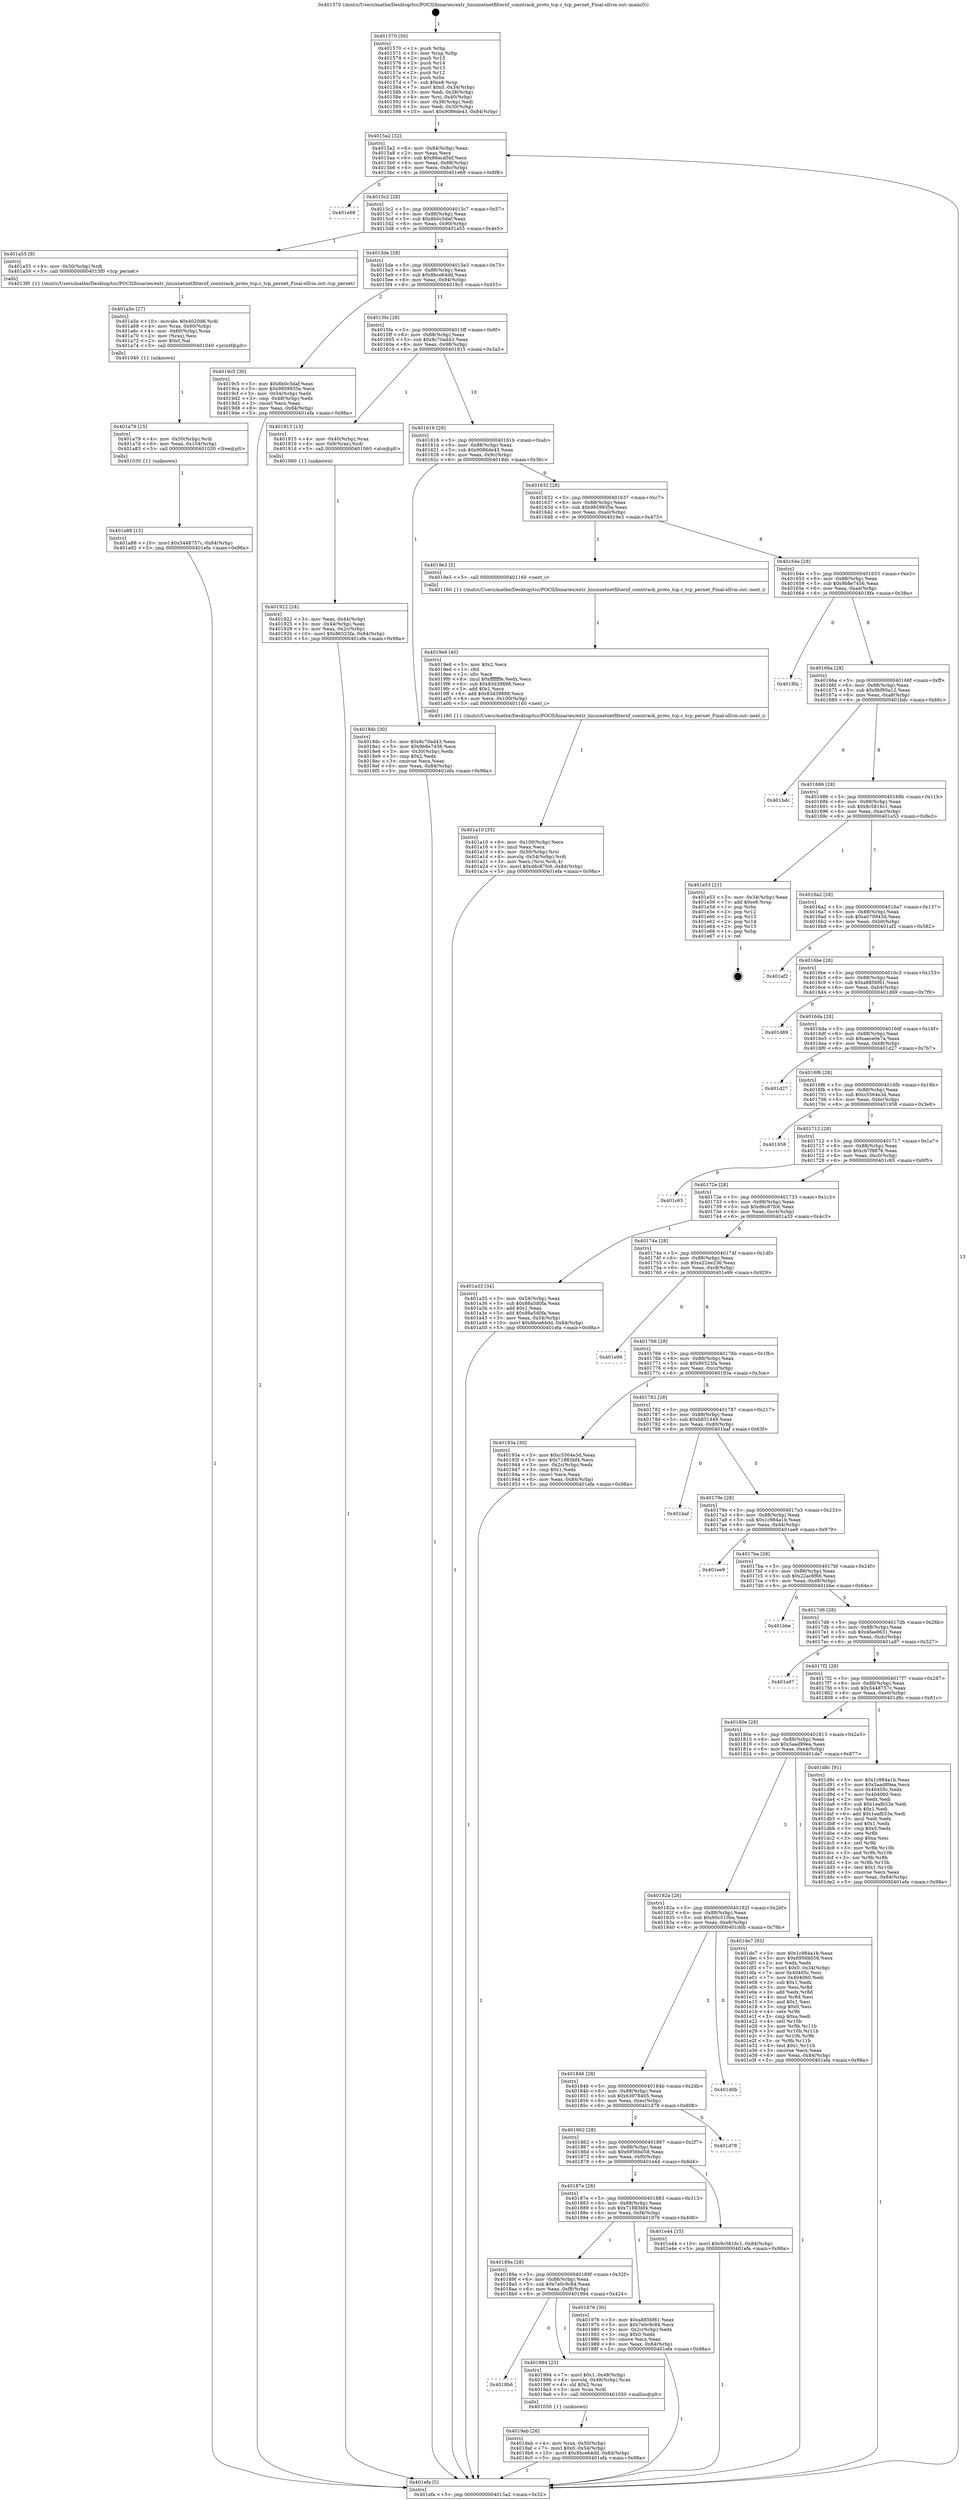 digraph "0x401570" {
  label = "0x401570 (/mnt/c/Users/mathe/Desktop/tcc/POCII/binaries/extr_linuxnetnetfilternf_conntrack_proto_tcp.c_tcp_pernet_Final-ollvm.out::main(0))"
  labelloc = "t"
  node[shape=record]

  Entry [label="",width=0.3,height=0.3,shape=circle,fillcolor=black,style=filled]
  "0x4015a2" [label="{
     0x4015a2 [32]\l
     | [instrs]\l
     &nbsp;&nbsp;0x4015a2 \<+6\>: mov -0x84(%rbp),%eax\l
     &nbsp;&nbsp;0x4015a8 \<+2\>: mov %eax,%ecx\l
     &nbsp;&nbsp;0x4015aa \<+6\>: sub $0x86ecd5bf,%ecx\l
     &nbsp;&nbsp;0x4015b0 \<+6\>: mov %eax,-0x88(%rbp)\l
     &nbsp;&nbsp;0x4015b6 \<+6\>: mov %ecx,-0x8c(%rbp)\l
     &nbsp;&nbsp;0x4015bc \<+6\>: je 0000000000401e68 \<main+0x8f8\>\l
  }"]
  "0x401e68" [label="{
     0x401e68\l
  }", style=dashed]
  "0x4015c2" [label="{
     0x4015c2 [28]\l
     | [instrs]\l
     &nbsp;&nbsp;0x4015c2 \<+5\>: jmp 00000000004015c7 \<main+0x57\>\l
     &nbsp;&nbsp;0x4015c7 \<+6\>: mov -0x88(%rbp),%eax\l
     &nbsp;&nbsp;0x4015cd \<+5\>: sub $0x8b0c5daf,%eax\l
     &nbsp;&nbsp;0x4015d2 \<+6\>: mov %eax,-0x90(%rbp)\l
     &nbsp;&nbsp;0x4015d8 \<+6\>: je 0000000000401a55 \<main+0x4e5\>\l
  }"]
  Exit [label="",width=0.3,height=0.3,shape=circle,fillcolor=black,style=filled,peripheries=2]
  "0x401a55" [label="{
     0x401a55 [9]\l
     | [instrs]\l
     &nbsp;&nbsp;0x401a55 \<+4\>: mov -0x50(%rbp),%rdi\l
     &nbsp;&nbsp;0x401a59 \<+5\>: call 00000000004013f0 \<tcp_pernet\>\l
     | [calls]\l
     &nbsp;&nbsp;0x4013f0 \{1\} (/mnt/c/Users/mathe/Desktop/tcc/POCII/binaries/extr_linuxnetnetfilternf_conntrack_proto_tcp.c_tcp_pernet_Final-ollvm.out::tcp_pernet)\l
  }"]
  "0x4015de" [label="{
     0x4015de [28]\l
     | [instrs]\l
     &nbsp;&nbsp;0x4015de \<+5\>: jmp 00000000004015e3 \<main+0x73\>\l
     &nbsp;&nbsp;0x4015e3 \<+6\>: mov -0x88(%rbp),%eax\l
     &nbsp;&nbsp;0x4015e9 \<+5\>: sub $0x8bce64dd,%eax\l
     &nbsp;&nbsp;0x4015ee \<+6\>: mov %eax,-0x94(%rbp)\l
     &nbsp;&nbsp;0x4015f4 \<+6\>: je 00000000004019c5 \<main+0x455\>\l
  }"]
  "0x401a88" [label="{
     0x401a88 [15]\l
     | [instrs]\l
     &nbsp;&nbsp;0x401a88 \<+10\>: movl $0x5448757c,-0x84(%rbp)\l
     &nbsp;&nbsp;0x401a92 \<+5\>: jmp 0000000000401efa \<main+0x98a\>\l
  }"]
  "0x4019c5" [label="{
     0x4019c5 [30]\l
     | [instrs]\l
     &nbsp;&nbsp;0x4019c5 \<+5\>: mov $0x8b0c5daf,%eax\l
     &nbsp;&nbsp;0x4019ca \<+5\>: mov $0x9859935e,%ecx\l
     &nbsp;&nbsp;0x4019cf \<+3\>: mov -0x54(%rbp),%edx\l
     &nbsp;&nbsp;0x4019d2 \<+3\>: cmp -0x48(%rbp),%edx\l
     &nbsp;&nbsp;0x4019d5 \<+3\>: cmovl %ecx,%eax\l
     &nbsp;&nbsp;0x4019d8 \<+6\>: mov %eax,-0x84(%rbp)\l
     &nbsp;&nbsp;0x4019de \<+5\>: jmp 0000000000401efa \<main+0x98a\>\l
  }"]
  "0x4015fa" [label="{
     0x4015fa [28]\l
     | [instrs]\l
     &nbsp;&nbsp;0x4015fa \<+5\>: jmp 00000000004015ff \<main+0x8f\>\l
     &nbsp;&nbsp;0x4015ff \<+6\>: mov -0x88(%rbp),%eax\l
     &nbsp;&nbsp;0x401605 \<+5\>: sub $0x8c70ad43,%eax\l
     &nbsp;&nbsp;0x40160a \<+6\>: mov %eax,-0x98(%rbp)\l
     &nbsp;&nbsp;0x401610 \<+6\>: je 0000000000401915 \<main+0x3a5\>\l
  }"]
  "0x401a79" [label="{
     0x401a79 [15]\l
     | [instrs]\l
     &nbsp;&nbsp;0x401a79 \<+4\>: mov -0x50(%rbp),%rdi\l
     &nbsp;&nbsp;0x401a7d \<+6\>: mov %eax,-0x104(%rbp)\l
     &nbsp;&nbsp;0x401a83 \<+5\>: call 0000000000401030 \<free@plt\>\l
     | [calls]\l
     &nbsp;&nbsp;0x401030 \{1\} (unknown)\l
  }"]
  "0x401915" [label="{
     0x401915 [13]\l
     | [instrs]\l
     &nbsp;&nbsp;0x401915 \<+4\>: mov -0x40(%rbp),%rax\l
     &nbsp;&nbsp;0x401919 \<+4\>: mov 0x8(%rax),%rdi\l
     &nbsp;&nbsp;0x40191d \<+5\>: call 0000000000401060 \<atoi@plt\>\l
     | [calls]\l
     &nbsp;&nbsp;0x401060 \{1\} (unknown)\l
  }"]
  "0x401616" [label="{
     0x401616 [28]\l
     | [instrs]\l
     &nbsp;&nbsp;0x401616 \<+5\>: jmp 000000000040161b \<main+0xab\>\l
     &nbsp;&nbsp;0x40161b \<+6\>: mov -0x88(%rbp),%eax\l
     &nbsp;&nbsp;0x401621 \<+5\>: sub $0x9086de43,%eax\l
     &nbsp;&nbsp;0x401626 \<+6\>: mov %eax,-0x9c(%rbp)\l
     &nbsp;&nbsp;0x40162c \<+6\>: je 00000000004018dc \<main+0x36c\>\l
  }"]
  "0x401a5e" [label="{
     0x401a5e [27]\l
     | [instrs]\l
     &nbsp;&nbsp;0x401a5e \<+10\>: movabs $0x4020d6,%rdi\l
     &nbsp;&nbsp;0x401a68 \<+4\>: mov %rax,-0x60(%rbp)\l
     &nbsp;&nbsp;0x401a6c \<+4\>: mov -0x60(%rbp),%rax\l
     &nbsp;&nbsp;0x401a70 \<+2\>: mov (%rax),%esi\l
     &nbsp;&nbsp;0x401a72 \<+2\>: mov $0x0,%al\l
     &nbsp;&nbsp;0x401a74 \<+5\>: call 0000000000401040 \<printf@plt\>\l
     | [calls]\l
     &nbsp;&nbsp;0x401040 \{1\} (unknown)\l
  }"]
  "0x4018dc" [label="{
     0x4018dc [30]\l
     | [instrs]\l
     &nbsp;&nbsp;0x4018dc \<+5\>: mov $0x8c70ad43,%eax\l
     &nbsp;&nbsp;0x4018e1 \<+5\>: mov $0x9b8e7456,%ecx\l
     &nbsp;&nbsp;0x4018e6 \<+3\>: mov -0x30(%rbp),%edx\l
     &nbsp;&nbsp;0x4018e9 \<+3\>: cmp $0x2,%edx\l
     &nbsp;&nbsp;0x4018ec \<+3\>: cmovne %ecx,%eax\l
     &nbsp;&nbsp;0x4018ef \<+6\>: mov %eax,-0x84(%rbp)\l
     &nbsp;&nbsp;0x4018f5 \<+5\>: jmp 0000000000401efa \<main+0x98a\>\l
  }"]
  "0x401632" [label="{
     0x401632 [28]\l
     | [instrs]\l
     &nbsp;&nbsp;0x401632 \<+5\>: jmp 0000000000401637 \<main+0xc7\>\l
     &nbsp;&nbsp;0x401637 \<+6\>: mov -0x88(%rbp),%eax\l
     &nbsp;&nbsp;0x40163d \<+5\>: sub $0x9859935e,%eax\l
     &nbsp;&nbsp;0x401642 \<+6\>: mov %eax,-0xa0(%rbp)\l
     &nbsp;&nbsp;0x401648 \<+6\>: je 00000000004019e3 \<main+0x473\>\l
  }"]
  "0x401efa" [label="{
     0x401efa [5]\l
     | [instrs]\l
     &nbsp;&nbsp;0x401efa \<+5\>: jmp 00000000004015a2 \<main+0x32\>\l
  }"]
  "0x401570" [label="{
     0x401570 [50]\l
     | [instrs]\l
     &nbsp;&nbsp;0x401570 \<+1\>: push %rbp\l
     &nbsp;&nbsp;0x401571 \<+3\>: mov %rsp,%rbp\l
     &nbsp;&nbsp;0x401574 \<+2\>: push %r15\l
     &nbsp;&nbsp;0x401576 \<+2\>: push %r14\l
     &nbsp;&nbsp;0x401578 \<+2\>: push %r13\l
     &nbsp;&nbsp;0x40157a \<+2\>: push %r12\l
     &nbsp;&nbsp;0x40157c \<+1\>: push %rbx\l
     &nbsp;&nbsp;0x40157d \<+7\>: sub $0xe8,%rsp\l
     &nbsp;&nbsp;0x401584 \<+7\>: movl $0x0,-0x34(%rbp)\l
     &nbsp;&nbsp;0x40158b \<+3\>: mov %edi,-0x38(%rbp)\l
     &nbsp;&nbsp;0x40158e \<+4\>: mov %rsi,-0x40(%rbp)\l
     &nbsp;&nbsp;0x401592 \<+3\>: mov -0x38(%rbp),%edi\l
     &nbsp;&nbsp;0x401595 \<+3\>: mov %edi,-0x30(%rbp)\l
     &nbsp;&nbsp;0x401598 \<+10\>: movl $0x9086de43,-0x84(%rbp)\l
  }"]
  "0x401922" [label="{
     0x401922 [24]\l
     | [instrs]\l
     &nbsp;&nbsp;0x401922 \<+3\>: mov %eax,-0x44(%rbp)\l
     &nbsp;&nbsp;0x401925 \<+3\>: mov -0x44(%rbp),%eax\l
     &nbsp;&nbsp;0x401928 \<+3\>: mov %eax,-0x2c(%rbp)\l
     &nbsp;&nbsp;0x40192b \<+10\>: movl $0x86523fa,-0x84(%rbp)\l
     &nbsp;&nbsp;0x401935 \<+5\>: jmp 0000000000401efa \<main+0x98a\>\l
  }"]
  "0x401a10" [label="{
     0x401a10 [35]\l
     | [instrs]\l
     &nbsp;&nbsp;0x401a10 \<+6\>: mov -0x100(%rbp),%ecx\l
     &nbsp;&nbsp;0x401a16 \<+3\>: imul %eax,%ecx\l
     &nbsp;&nbsp;0x401a19 \<+4\>: mov -0x50(%rbp),%rsi\l
     &nbsp;&nbsp;0x401a1d \<+4\>: movslq -0x54(%rbp),%rdi\l
     &nbsp;&nbsp;0x401a21 \<+3\>: mov %ecx,(%rsi,%rdi,4)\l
     &nbsp;&nbsp;0x401a24 \<+10\>: movl $0xd6c87fc6,-0x84(%rbp)\l
     &nbsp;&nbsp;0x401a2e \<+5\>: jmp 0000000000401efa \<main+0x98a\>\l
  }"]
  "0x4019e3" [label="{
     0x4019e3 [5]\l
     | [instrs]\l
     &nbsp;&nbsp;0x4019e3 \<+5\>: call 0000000000401160 \<next_i\>\l
     | [calls]\l
     &nbsp;&nbsp;0x401160 \{1\} (/mnt/c/Users/mathe/Desktop/tcc/POCII/binaries/extr_linuxnetnetfilternf_conntrack_proto_tcp.c_tcp_pernet_Final-ollvm.out::next_i)\l
  }"]
  "0x40164e" [label="{
     0x40164e [28]\l
     | [instrs]\l
     &nbsp;&nbsp;0x40164e \<+5\>: jmp 0000000000401653 \<main+0xe3\>\l
     &nbsp;&nbsp;0x401653 \<+6\>: mov -0x88(%rbp),%eax\l
     &nbsp;&nbsp;0x401659 \<+5\>: sub $0x9b8e7456,%eax\l
     &nbsp;&nbsp;0x40165e \<+6\>: mov %eax,-0xa4(%rbp)\l
     &nbsp;&nbsp;0x401664 \<+6\>: je 00000000004018fa \<main+0x38a\>\l
  }"]
  "0x4019e8" [label="{
     0x4019e8 [40]\l
     | [instrs]\l
     &nbsp;&nbsp;0x4019e8 \<+5\>: mov $0x2,%ecx\l
     &nbsp;&nbsp;0x4019ed \<+1\>: cltd\l
     &nbsp;&nbsp;0x4019ee \<+2\>: idiv %ecx\l
     &nbsp;&nbsp;0x4019f0 \<+6\>: imul $0xfffffffe,%edx,%ecx\l
     &nbsp;&nbsp;0x4019f6 \<+6\>: sub $0x83d39888,%ecx\l
     &nbsp;&nbsp;0x4019fc \<+3\>: add $0x1,%ecx\l
     &nbsp;&nbsp;0x4019ff \<+6\>: add $0x83d39888,%ecx\l
     &nbsp;&nbsp;0x401a05 \<+6\>: mov %ecx,-0x100(%rbp)\l
     &nbsp;&nbsp;0x401a0b \<+5\>: call 0000000000401160 \<next_i\>\l
     | [calls]\l
     &nbsp;&nbsp;0x401160 \{1\} (/mnt/c/Users/mathe/Desktop/tcc/POCII/binaries/extr_linuxnetnetfilternf_conntrack_proto_tcp.c_tcp_pernet_Final-ollvm.out::next_i)\l
  }"]
  "0x4018fa" [label="{
     0x4018fa\l
  }", style=dashed]
  "0x40166a" [label="{
     0x40166a [28]\l
     | [instrs]\l
     &nbsp;&nbsp;0x40166a \<+5\>: jmp 000000000040166f \<main+0xff\>\l
     &nbsp;&nbsp;0x40166f \<+6\>: mov -0x88(%rbp),%eax\l
     &nbsp;&nbsp;0x401675 \<+5\>: sub $0x9bf90a12,%eax\l
     &nbsp;&nbsp;0x40167a \<+6\>: mov %eax,-0xa8(%rbp)\l
     &nbsp;&nbsp;0x401680 \<+6\>: je 0000000000401bdc \<main+0x66c\>\l
  }"]
  "0x4019ab" [label="{
     0x4019ab [26]\l
     | [instrs]\l
     &nbsp;&nbsp;0x4019ab \<+4\>: mov %rax,-0x50(%rbp)\l
     &nbsp;&nbsp;0x4019af \<+7\>: movl $0x0,-0x54(%rbp)\l
     &nbsp;&nbsp;0x4019b6 \<+10\>: movl $0x8bce64dd,-0x84(%rbp)\l
     &nbsp;&nbsp;0x4019c0 \<+5\>: jmp 0000000000401efa \<main+0x98a\>\l
  }"]
  "0x401bdc" [label="{
     0x401bdc\l
  }", style=dashed]
  "0x401686" [label="{
     0x401686 [28]\l
     | [instrs]\l
     &nbsp;&nbsp;0x401686 \<+5\>: jmp 000000000040168b \<main+0x11b\>\l
     &nbsp;&nbsp;0x40168b \<+6\>: mov -0x88(%rbp),%eax\l
     &nbsp;&nbsp;0x401691 \<+5\>: sub $0x9c5816c1,%eax\l
     &nbsp;&nbsp;0x401696 \<+6\>: mov %eax,-0xac(%rbp)\l
     &nbsp;&nbsp;0x40169c \<+6\>: je 0000000000401e53 \<main+0x8e3\>\l
  }"]
  "0x4018b6" [label="{
     0x4018b6\l
  }", style=dashed]
  "0x401e53" [label="{
     0x401e53 [21]\l
     | [instrs]\l
     &nbsp;&nbsp;0x401e53 \<+3\>: mov -0x34(%rbp),%eax\l
     &nbsp;&nbsp;0x401e56 \<+7\>: add $0xe8,%rsp\l
     &nbsp;&nbsp;0x401e5d \<+1\>: pop %rbx\l
     &nbsp;&nbsp;0x401e5e \<+2\>: pop %r12\l
     &nbsp;&nbsp;0x401e60 \<+2\>: pop %r13\l
     &nbsp;&nbsp;0x401e62 \<+2\>: pop %r14\l
     &nbsp;&nbsp;0x401e64 \<+2\>: pop %r15\l
     &nbsp;&nbsp;0x401e66 \<+1\>: pop %rbp\l
     &nbsp;&nbsp;0x401e67 \<+1\>: ret\l
  }"]
  "0x4016a2" [label="{
     0x4016a2 [28]\l
     | [instrs]\l
     &nbsp;&nbsp;0x4016a2 \<+5\>: jmp 00000000004016a7 \<main+0x137\>\l
     &nbsp;&nbsp;0x4016a7 \<+6\>: mov -0x88(%rbp),%eax\l
     &nbsp;&nbsp;0x4016ad \<+5\>: sub $0xa070943d,%eax\l
     &nbsp;&nbsp;0x4016b2 \<+6\>: mov %eax,-0xb0(%rbp)\l
     &nbsp;&nbsp;0x4016b8 \<+6\>: je 0000000000401af2 \<main+0x582\>\l
  }"]
  "0x401994" [label="{
     0x401994 [23]\l
     | [instrs]\l
     &nbsp;&nbsp;0x401994 \<+7\>: movl $0x1,-0x48(%rbp)\l
     &nbsp;&nbsp;0x40199b \<+4\>: movslq -0x48(%rbp),%rax\l
     &nbsp;&nbsp;0x40199f \<+4\>: shl $0x2,%rax\l
     &nbsp;&nbsp;0x4019a3 \<+3\>: mov %rax,%rdi\l
     &nbsp;&nbsp;0x4019a6 \<+5\>: call 0000000000401050 \<malloc@plt\>\l
     | [calls]\l
     &nbsp;&nbsp;0x401050 \{1\} (unknown)\l
  }"]
  "0x401af2" [label="{
     0x401af2\l
  }", style=dashed]
  "0x4016be" [label="{
     0x4016be [28]\l
     | [instrs]\l
     &nbsp;&nbsp;0x4016be \<+5\>: jmp 00000000004016c3 \<main+0x153\>\l
     &nbsp;&nbsp;0x4016c3 \<+6\>: mov -0x88(%rbp),%eax\l
     &nbsp;&nbsp;0x4016c9 \<+5\>: sub $0xa8856f61,%eax\l
     &nbsp;&nbsp;0x4016ce \<+6\>: mov %eax,-0xb4(%rbp)\l
     &nbsp;&nbsp;0x4016d4 \<+6\>: je 0000000000401d69 \<main+0x7f9\>\l
  }"]
  "0x40189a" [label="{
     0x40189a [28]\l
     | [instrs]\l
     &nbsp;&nbsp;0x40189a \<+5\>: jmp 000000000040189f \<main+0x32f\>\l
     &nbsp;&nbsp;0x40189f \<+6\>: mov -0x88(%rbp),%eax\l
     &nbsp;&nbsp;0x4018a5 \<+5\>: sub $0x7e0c9c84,%eax\l
     &nbsp;&nbsp;0x4018aa \<+6\>: mov %eax,-0xf8(%rbp)\l
     &nbsp;&nbsp;0x4018b0 \<+6\>: je 0000000000401994 \<main+0x424\>\l
  }"]
  "0x401d69" [label="{
     0x401d69\l
  }", style=dashed]
  "0x4016da" [label="{
     0x4016da [28]\l
     | [instrs]\l
     &nbsp;&nbsp;0x4016da \<+5\>: jmp 00000000004016df \<main+0x16f\>\l
     &nbsp;&nbsp;0x4016df \<+6\>: mov -0x88(%rbp),%eax\l
     &nbsp;&nbsp;0x4016e5 \<+5\>: sub $0xaece0e7a,%eax\l
     &nbsp;&nbsp;0x4016ea \<+6\>: mov %eax,-0xb8(%rbp)\l
     &nbsp;&nbsp;0x4016f0 \<+6\>: je 0000000000401d27 \<main+0x7b7\>\l
  }"]
  "0x401976" [label="{
     0x401976 [30]\l
     | [instrs]\l
     &nbsp;&nbsp;0x401976 \<+5\>: mov $0xa8856f61,%eax\l
     &nbsp;&nbsp;0x40197b \<+5\>: mov $0x7e0c9c84,%ecx\l
     &nbsp;&nbsp;0x401980 \<+3\>: mov -0x2c(%rbp),%edx\l
     &nbsp;&nbsp;0x401983 \<+3\>: cmp $0x0,%edx\l
     &nbsp;&nbsp;0x401986 \<+3\>: cmove %ecx,%eax\l
     &nbsp;&nbsp;0x401989 \<+6\>: mov %eax,-0x84(%rbp)\l
     &nbsp;&nbsp;0x40198f \<+5\>: jmp 0000000000401efa \<main+0x98a\>\l
  }"]
  "0x401d27" [label="{
     0x401d27\l
  }", style=dashed]
  "0x4016f6" [label="{
     0x4016f6 [28]\l
     | [instrs]\l
     &nbsp;&nbsp;0x4016f6 \<+5\>: jmp 00000000004016fb \<main+0x18b\>\l
     &nbsp;&nbsp;0x4016fb \<+6\>: mov -0x88(%rbp),%eax\l
     &nbsp;&nbsp;0x401701 \<+5\>: sub $0xc5564e3d,%eax\l
     &nbsp;&nbsp;0x401706 \<+6\>: mov %eax,-0xbc(%rbp)\l
     &nbsp;&nbsp;0x40170c \<+6\>: je 0000000000401958 \<main+0x3e8\>\l
  }"]
  "0x40187e" [label="{
     0x40187e [28]\l
     | [instrs]\l
     &nbsp;&nbsp;0x40187e \<+5\>: jmp 0000000000401883 \<main+0x313\>\l
     &nbsp;&nbsp;0x401883 \<+6\>: mov -0x88(%rbp),%eax\l
     &nbsp;&nbsp;0x401889 \<+5\>: sub $0x71883bf4,%eax\l
     &nbsp;&nbsp;0x40188e \<+6\>: mov %eax,-0xf4(%rbp)\l
     &nbsp;&nbsp;0x401894 \<+6\>: je 0000000000401976 \<main+0x406\>\l
  }"]
  "0x401958" [label="{
     0x401958\l
  }", style=dashed]
  "0x401712" [label="{
     0x401712 [28]\l
     | [instrs]\l
     &nbsp;&nbsp;0x401712 \<+5\>: jmp 0000000000401717 \<main+0x1a7\>\l
     &nbsp;&nbsp;0x401717 \<+6\>: mov -0x88(%rbp),%eax\l
     &nbsp;&nbsp;0x40171d \<+5\>: sub $0xcb7f9876,%eax\l
     &nbsp;&nbsp;0x401722 \<+6\>: mov %eax,-0xc0(%rbp)\l
     &nbsp;&nbsp;0x401728 \<+6\>: je 0000000000401c65 \<main+0x6f5\>\l
  }"]
  "0x401e44" [label="{
     0x401e44 [15]\l
     | [instrs]\l
     &nbsp;&nbsp;0x401e44 \<+10\>: movl $0x9c5816c1,-0x84(%rbp)\l
     &nbsp;&nbsp;0x401e4e \<+5\>: jmp 0000000000401efa \<main+0x98a\>\l
  }"]
  "0x401c65" [label="{
     0x401c65\l
  }", style=dashed]
  "0x40172e" [label="{
     0x40172e [28]\l
     | [instrs]\l
     &nbsp;&nbsp;0x40172e \<+5\>: jmp 0000000000401733 \<main+0x1c3\>\l
     &nbsp;&nbsp;0x401733 \<+6\>: mov -0x88(%rbp),%eax\l
     &nbsp;&nbsp;0x401739 \<+5\>: sub $0xd6c87fc6,%eax\l
     &nbsp;&nbsp;0x40173e \<+6\>: mov %eax,-0xc4(%rbp)\l
     &nbsp;&nbsp;0x401744 \<+6\>: je 0000000000401a33 \<main+0x4c3\>\l
  }"]
  "0x401862" [label="{
     0x401862 [28]\l
     | [instrs]\l
     &nbsp;&nbsp;0x401862 \<+5\>: jmp 0000000000401867 \<main+0x2f7\>\l
     &nbsp;&nbsp;0x401867 \<+6\>: mov -0x88(%rbp),%eax\l
     &nbsp;&nbsp;0x40186d \<+5\>: sub $0x6956b058,%eax\l
     &nbsp;&nbsp;0x401872 \<+6\>: mov %eax,-0xf0(%rbp)\l
     &nbsp;&nbsp;0x401878 \<+6\>: je 0000000000401e44 \<main+0x8d4\>\l
  }"]
  "0x401a33" [label="{
     0x401a33 [34]\l
     | [instrs]\l
     &nbsp;&nbsp;0x401a33 \<+3\>: mov -0x54(%rbp),%eax\l
     &nbsp;&nbsp;0x401a36 \<+5\>: sub $0x88a5d0fa,%eax\l
     &nbsp;&nbsp;0x401a3b \<+3\>: add $0x1,%eax\l
     &nbsp;&nbsp;0x401a3e \<+5\>: add $0x88a5d0fa,%eax\l
     &nbsp;&nbsp;0x401a43 \<+3\>: mov %eax,-0x54(%rbp)\l
     &nbsp;&nbsp;0x401a46 \<+10\>: movl $0x8bce64dd,-0x84(%rbp)\l
     &nbsp;&nbsp;0x401a50 \<+5\>: jmp 0000000000401efa \<main+0x98a\>\l
  }"]
  "0x40174a" [label="{
     0x40174a [28]\l
     | [instrs]\l
     &nbsp;&nbsp;0x40174a \<+5\>: jmp 000000000040174f \<main+0x1df\>\l
     &nbsp;&nbsp;0x40174f \<+6\>: mov -0x88(%rbp),%eax\l
     &nbsp;&nbsp;0x401755 \<+5\>: sub $0xe22ee236,%eax\l
     &nbsp;&nbsp;0x40175a \<+6\>: mov %eax,-0xc8(%rbp)\l
     &nbsp;&nbsp;0x401760 \<+6\>: je 0000000000401e99 \<main+0x929\>\l
  }"]
  "0x401d78" [label="{
     0x401d78\l
  }", style=dashed]
  "0x401e99" [label="{
     0x401e99\l
  }", style=dashed]
  "0x401766" [label="{
     0x401766 [28]\l
     | [instrs]\l
     &nbsp;&nbsp;0x401766 \<+5\>: jmp 000000000040176b \<main+0x1fb\>\l
     &nbsp;&nbsp;0x40176b \<+6\>: mov -0x88(%rbp),%eax\l
     &nbsp;&nbsp;0x401771 \<+5\>: sub $0x86523fa,%eax\l
     &nbsp;&nbsp;0x401776 \<+6\>: mov %eax,-0xcc(%rbp)\l
     &nbsp;&nbsp;0x40177c \<+6\>: je 000000000040193a \<main+0x3ca\>\l
  }"]
  "0x401846" [label="{
     0x401846 [28]\l
     | [instrs]\l
     &nbsp;&nbsp;0x401846 \<+5\>: jmp 000000000040184b \<main+0x2db\>\l
     &nbsp;&nbsp;0x40184b \<+6\>: mov -0x88(%rbp),%eax\l
     &nbsp;&nbsp;0x401851 \<+5\>: sub $0x63978405,%eax\l
     &nbsp;&nbsp;0x401856 \<+6\>: mov %eax,-0xec(%rbp)\l
     &nbsp;&nbsp;0x40185c \<+6\>: je 0000000000401d78 \<main+0x808\>\l
  }"]
  "0x40193a" [label="{
     0x40193a [30]\l
     | [instrs]\l
     &nbsp;&nbsp;0x40193a \<+5\>: mov $0xc5564e3d,%eax\l
     &nbsp;&nbsp;0x40193f \<+5\>: mov $0x71883bf4,%ecx\l
     &nbsp;&nbsp;0x401944 \<+3\>: mov -0x2c(%rbp),%edx\l
     &nbsp;&nbsp;0x401947 \<+3\>: cmp $0x1,%edx\l
     &nbsp;&nbsp;0x40194a \<+3\>: cmovl %ecx,%eax\l
     &nbsp;&nbsp;0x40194d \<+6\>: mov %eax,-0x84(%rbp)\l
     &nbsp;&nbsp;0x401953 \<+5\>: jmp 0000000000401efa \<main+0x98a\>\l
  }"]
  "0x401782" [label="{
     0x401782 [28]\l
     | [instrs]\l
     &nbsp;&nbsp;0x401782 \<+5\>: jmp 0000000000401787 \<main+0x217\>\l
     &nbsp;&nbsp;0x401787 \<+6\>: mov -0x88(%rbp),%eax\l
     &nbsp;&nbsp;0x40178d \<+5\>: sub $0xb831449,%eax\l
     &nbsp;&nbsp;0x401792 \<+6\>: mov %eax,-0xd0(%rbp)\l
     &nbsp;&nbsp;0x401798 \<+6\>: je 0000000000401baf \<main+0x63f\>\l
  }"]
  "0x401d0b" [label="{
     0x401d0b\l
  }", style=dashed]
  "0x401baf" [label="{
     0x401baf\l
  }", style=dashed]
  "0x40179e" [label="{
     0x40179e [28]\l
     | [instrs]\l
     &nbsp;&nbsp;0x40179e \<+5\>: jmp 00000000004017a3 \<main+0x233\>\l
     &nbsp;&nbsp;0x4017a3 \<+6\>: mov -0x88(%rbp),%eax\l
     &nbsp;&nbsp;0x4017a9 \<+5\>: sub $0x1c984a1b,%eax\l
     &nbsp;&nbsp;0x4017ae \<+6\>: mov %eax,-0xd4(%rbp)\l
     &nbsp;&nbsp;0x4017b4 \<+6\>: je 0000000000401ee9 \<main+0x979\>\l
  }"]
  "0x40182a" [label="{
     0x40182a [28]\l
     | [instrs]\l
     &nbsp;&nbsp;0x40182a \<+5\>: jmp 000000000040182f \<main+0x2bf\>\l
     &nbsp;&nbsp;0x40182f \<+6\>: mov -0x88(%rbp),%eax\l
     &nbsp;&nbsp;0x401835 \<+5\>: sub $0x60c510ba,%eax\l
     &nbsp;&nbsp;0x40183a \<+6\>: mov %eax,-0xe8(%rbp)\l
     &nbsp;&nbsp;0x401840 \<+6\>: je 0000000000401d0b \<main+0x79b\>\l
  }"]
  "0x401ee9" [label="{
     0x401ee9\l
  }", style=dashed]
  "0x4017ba" [label="{
     0x4017ba [28]\l
     | [instrs]\l
     &nbsp;&nbsp;0x4017ba \<+5\>: jmp 00000000004017bf \<main+0x24f\>\l
     &nbsp;&nbsp;0x4017bf \<+6\>: mov -0x88(%rbp),%eax\l
     &nbsp;&nbsp;0x4017c5 \<+5\>: sub $0x22ac8f66,%eax\l
     &nbsp;&nbsp;0x4017ca \<+6\>: mov %eax,-0xd8(%rbp)\l
     &nbsp;&nbsp;0x4017d0 \<+6\>: je 0000000000401bbe \<main+0x64e\>\l
  }"]
  "0x401de7" [label="{
     0x401de7 [93]\l
     | [instrs]\l
     &nbsp;&nbsp;0x401de7 \<+5\>: mov $0x1c984a1b,%eax\l
     &nbsp;&nbsp;0x401dec \<+5\>: mov $0x6956b058,%ecx\l
     &nbsp;&nbsp;0x401df1 \<+2\>: xor %edx,%edx\l
     &nbsp;&nbsp;0x401df3 \<+7\>: movl $0x0,-0x34(%rbp)\l
     &nbsp;&nbsp;0x401dfa \<+7\>: mov 0x40405c,%esi\l
     &nbsp;&nbsp;0x401e01 \<+7\>: mov 0x404060,%edi\l
     &nbsp;&nbsp;0x401e08 \<+3\>: sub $0x1,%edx\l
     &nbsp;&nbsp;0x401e0b \<+3\>: mov %esi,%r8d\l
     &nbsp;&nbsp;0x401e0e \<+3\>: add %edx,%r8d\l
     &nbsp;&nbsp;0x401e11 \<+4\>: imul %r8d,%esi\l
     &nbsp;&nbsp;0x401e15 \<+3\>: and $0x1,%esi\l
     &nbsp;&nbsp;0x401e18 \<+3\>: cmp $0x0,%esi\l
     &nbsp;&nbsp;0x401e1b \<+4\>: sete %r9b\l
     &nbsp;&nbsp;0x401e1f \<+3\>: cmp $0xa,%edi\l
     &nbsp;&nbsp;0x401e22 \<+4\>: setl %r10b\l
     &nbsp;&nbsp;0x401e26 \<+3\>: mov %r9b,%r11b\l
     &nbsp;&nbsp;0x401e29 \<+3\>: and %r10b,%r11b\l
     &nbsp;&nbsp;0x401e2c \<+3\>: xor %r10b,%r9b\l
     &nbsp;&nbsp;0x401e2f \<+3\>: or %r9b,%r11b\l
     &nbsp;&nbsp;0x401e32 \<+4\>: test $0x1,%r11b\l
     &nbsp;&nbsp;0x401e36 \<+3\>: cmovne %ecx,%eax\l
     &nbsp;&nbsp;0x401e39 \<+6\>: mov %eax,-0x84(%rbp)\l
     &nbsp;&nbsp;0x401e3f \<+5\>: jmp 0000000000401efa \<main+0x98a\>\l
  }"]
  "0x401bbe" [label="{
     0x401bbe\l
  }", style=dashed]
  "0x4017d6" [label="{
     0x4017d6 [28]\l
     | [instrs]\l
     &nbsp;&nbsp;0x4017d6 \<+5\>: jmp 00000000004017db \<main+0x26b\>\l
     &nbsp;&nbsp;0x4017db \<+6\>: mov -0x88(%rbp),%eax\l
     &nbsp;&nbsp;0x4017e1 \<+5\>: sub $0x4fae8631,%eax\l
     &nbsp;&nbsp;0x4017e6 \<+6\>: mov %eax,-0xdc(%rbp)\l
     &nbsp;&nbsp;0x4017ec \<+6\>: je 0000000000401a97 \<main+0x527\>\l
  }"]
  "0x40180e" [label="{
     0x40180e [28]\l
     | [instrs]\l
     &nbsp;&nbsp;0x40180e \<+5\>: jmp 0000000000401813 \<main+0x2a3\>\l
     &nbsp;&nbsp;0x401813 \<+6\>: mov -0x88(%rbp),%eax\l
     &nbsp;&nbsp;0x401819 \<+5\>: sub $0x5aad89ea,%eax\l
     &nbsp;&nbsp;0x40181e \<+6\>: mov %eax,-0xe4(%rbp)\l
     &nbsp;&nbsp;0x401824 \<+6\>: je 0000000000401de7 \<main+0x877\>\l
  }"]
  "0x401a97" [label="{
     0x401a97\l
  }", style=dashed]
  "0x4017f2" [label="{
     0x4017f2 [28]\l
     | [instrs]\l
     &nbsp;&nbsp;0x4017f2 \<+5\>: jmp 00000000004017f7 \<main+0x287\>\l
     &nbsp;&nbsp;0x4017f7 \<+6\>: mov -0x88(%rbp),%eax\l
     &nbsp;&nbsp;0x4017fd \<+5\>: sub $0x5448757c,%eax\l
     &nbsp;&nbsp;0x401802 \<+6\>: mov %eax,-0xe0(%rbp)\l
     &nbsp;&nbsp;0x401808 \<+6\>: je 0000000000401d8c \<main+0x81c\>\l
  }"]
  "0x401d8c" [label="{
     0x401d8c [91]\l
     | [instrs]\l
     &nbsp;&nbsp;0x401d8c \<+5\>: mov $0x1c984a1b,%eax\l
     &nbsp;&nbsp;0x401d91 \<+5\>: mov $0x5aad89ea,%ecx\l
     &nbsp;&nbsp;0x401d96 \<+7\>: mov 0x40405c,%edx\l
     &nbsp;&nbsp;0x401d9d \<+7\>: mov 0x404060,%esi\l
     &nbsp;&nbsp;0x401da4 \<+2\>: mov %edx,%edi\l
     &nbsp;&nbsp;0x401da6 \<+6\>: sub $0x1eafb53e,%edi\l
     &nbsp;&nbsp;0x401dac \<+3\>: sub $0x1,%edi\l
     &nbsp;&nbsp;0x401daf \<+6\>: add $0x1eafb53e,%edi\l
     &nbsp;&nbsp;0x401db5 \<+3\>: imul %edi,%edx\l
     &nbsp;&nbsp;0x401db8 \<+3\>: and $0x1,%edx\l
     &nbsp;&nbsp;0x401dbb \<+3\>: cmp $0x0,%edx\l
     &nbsp;&nbsp;0x401dbe \<+4\>: sete %r8b\l
     &nbsp;&nbsp;0x401dc2 \<+3\>: cmp $0xa,%esi\l
     &nbsp;&nbsp;0x401dc5 \<+4\>: setl %r9b\l
     &nbsp;&nbsp;0x401dc9 \<+3\>: mov %r8b,%r10b\l
     &nbsp;&nbsp;0x401dcc \<+3\>: and %r9b,%r10b\l
     &nbsp;&nbsp;0x401dcf \<+3\>: xor %r9b,%r8b\l
     &nbsp;&nbsp;0x401dd2 \<+3\>: or %r8b,%r10b\l
     &nbsp;&nbsp;0x401dd5 \<+4\>: test $0x1,%r10b\l
     &nbsp;&nbsp;0x401dd9 \<+3\>: cmovne %ecx,%eax\l
     &nbsp;&nbsp;0x401ddc \<+6\>: mov %eax,-0x84(%rbp)\l
     &nbsp;&nbsp;0x401de2 \<+5\>: jmp 0000000000401efa \<main+0x98a\>\l
  }"]
  Entry -> "0x401570" [label=" 1"]
  "0x4015a2" -> "0x401e68" [label=" 0"]
  "0x4015a2" -> "0x4015c2" [label=" 14"]
  "0x401e53" -> Exit [label=" 1"]
  "0x4015c2" -> "0x401a55" [label=" 1"]
  "0x4015c2" -> "0x4015de" [label=" 13"]
  "0x401e44" -> "0x401efa" [label=" 1"]
  "0x4015de" -> "0x4019c5" [label=" 2"]
  "0x4015de" -> "0x4015fa" [label=" 11"]
  "0x401de7" -> "0x401efa" [label=" 1"]
  "0x4015fa" -> "0x401915" [label=" 1"]
  "0x4015fa" -> "0x401616" [label=" 10"]
  "0x401d8c" -> "0x401efa" [label=" 1"]
  "0x401616" -> "0x4018dc" [label=" 1"]
  "0x401616" -> "0x401632" [label=" 9"]
  "0x4018dc" -> "0x401efa" [label=" 1"]
  "0x401570" -> "0x4015a2" [label=" 1"]
  "0x401efa" -> "0x4015a2" [label=" 13"]
  "0x401915" -> "0x401922" [label=" 1"]
  "0x401922" -> "0x401efa" [label=" 1"]
  "0x401a88" -> "0x401efa" [label=" 1"]
  "0x401632" -> "0x4019e3" [label=" 1"]
  "0x401632" -> "0x40164e" [label=" 8"]
  "0x401a79" -> "0x401a88" [label=" 1"]
  "0x40164e" -> "0x4018fa" [label=" 0"]
  "0x40164e" -> "0x40166a" [label=" 8"]
  "0x401a5e" -> "0x401a79" [label=" 1"]
  "0x40166a" -> "0x401bdc" [label=" 0"]
  "0x40166a" -> "0x401686" [label=" 8"]
  "0x401a55" -> "0x401a5e" [label=" 1"]
  "0x401686" -> "0x401e53" [label=" 1"]
  "0x401686" -> "0x4016a2" [label=" 7"]
  "0x401a33" -> "0x401efa" [label=" 1"]
  "0x4016a2" -> "0x401af2" [label=" 0"]
  "0x4016a2" -> "0x4016be" [label=" 7"]
  "0x401a10" -> "0x401efa" [label=" 1"]
  "0x4016be" -> "0x401d69" [label=" 0"]
  "0x4016be" -> "0x4016da" [label=" 7"]
  "0x4019e3" -> "0x4019e8" [label=" 1"]
  "0x4016da" -> "0x401d27" [label=" 0"]
  "0x4016da" -> "0x4016f6" [label=" 7"]
  "0x4019c5" -> "0x401efa" [label=" 2"]
  "0x4016f6" -> "0x401958" [label=" 0"]
  "0x4016f6" -> "0x401712" [label=" 7"]
  "0x401994" -> "0x4019ab" [label=" 1"]
  "0x401712" -> "0x401c65" [label=" 0"]
  "0x401712" -> "0x40172e" [label=" 7"]
  "0x40189a" -> "0x4018b6" [label=" 0"]
  "0x40172e" -> "0x401a33" [label=" 1"]
  "0x40172e" -> "0x40174a" [label=" 6"]
  "0x4019e8" -> "0x401a10" [label=" 1"]
  "0x40174a" -> "0x401e99" [label=" 0"]
  "0x40174a" -> "0x401766" [label=" 6"]
  "0x401976" -> "0x401efa" [label=" 1"]
  "0x401766" -> "0x40193a" [label=" 1"]
  "0x401766" -> "0x401782" [label=" 5"]
  "0x40193a" -> "0x401efa" [label=" 1"]
  "0x40187e" -> "0x401976" [label=" 1"]
  "0x401782" -> "0x401baf" [label=" 0"]
  "0x401782" -> "0x40179e" [label=" 5"]
  "0x4019ab" -> "0x401efa" [label=" 1"]
  "0x40179e" -> "0x401ee9" [label=" 0"]
  "0x40179e" -> "0x4017ba" [label=" 5"]
  "0x401862" -> "0x401e44" [label=" 1"]
  "0x4017ba" -> "0x401bbe" [label=" 0"]
  "0x4017ba" -> "0x4017d6" [label=" 5"]
  "0x40189a" -> "0x401994" [label=" 1"]
  "0x4017d6" -> "0x401a97" [label=" 0"]
  "0x4017d6" -> "0x4017f2" [label=" 5"]
  "0x401846" -> "0x401d78" [label=" 0"]
  "0x4017f2" -> "0x401d8c" [label=" 1"]
  "0x4017f2" -> "0x40180e" [label=" 4"]
  "0x401846" -> "0x401862" [label=" 3"]
  "0x40180e" -> "0x401de7" [label=" 1"]
  "0x40180e" -> "0x40182a" [label=" 3"]
  "0x401862" -> "0x40187e" [label=" 2"]
  "0x40182a" -> "0x401d0b" [label=" 0"]
  "0x40182a" -> "0x401846" [label=" 3"]
  "0x40187e" -> "0x40189a" [label=" 1"]
}
